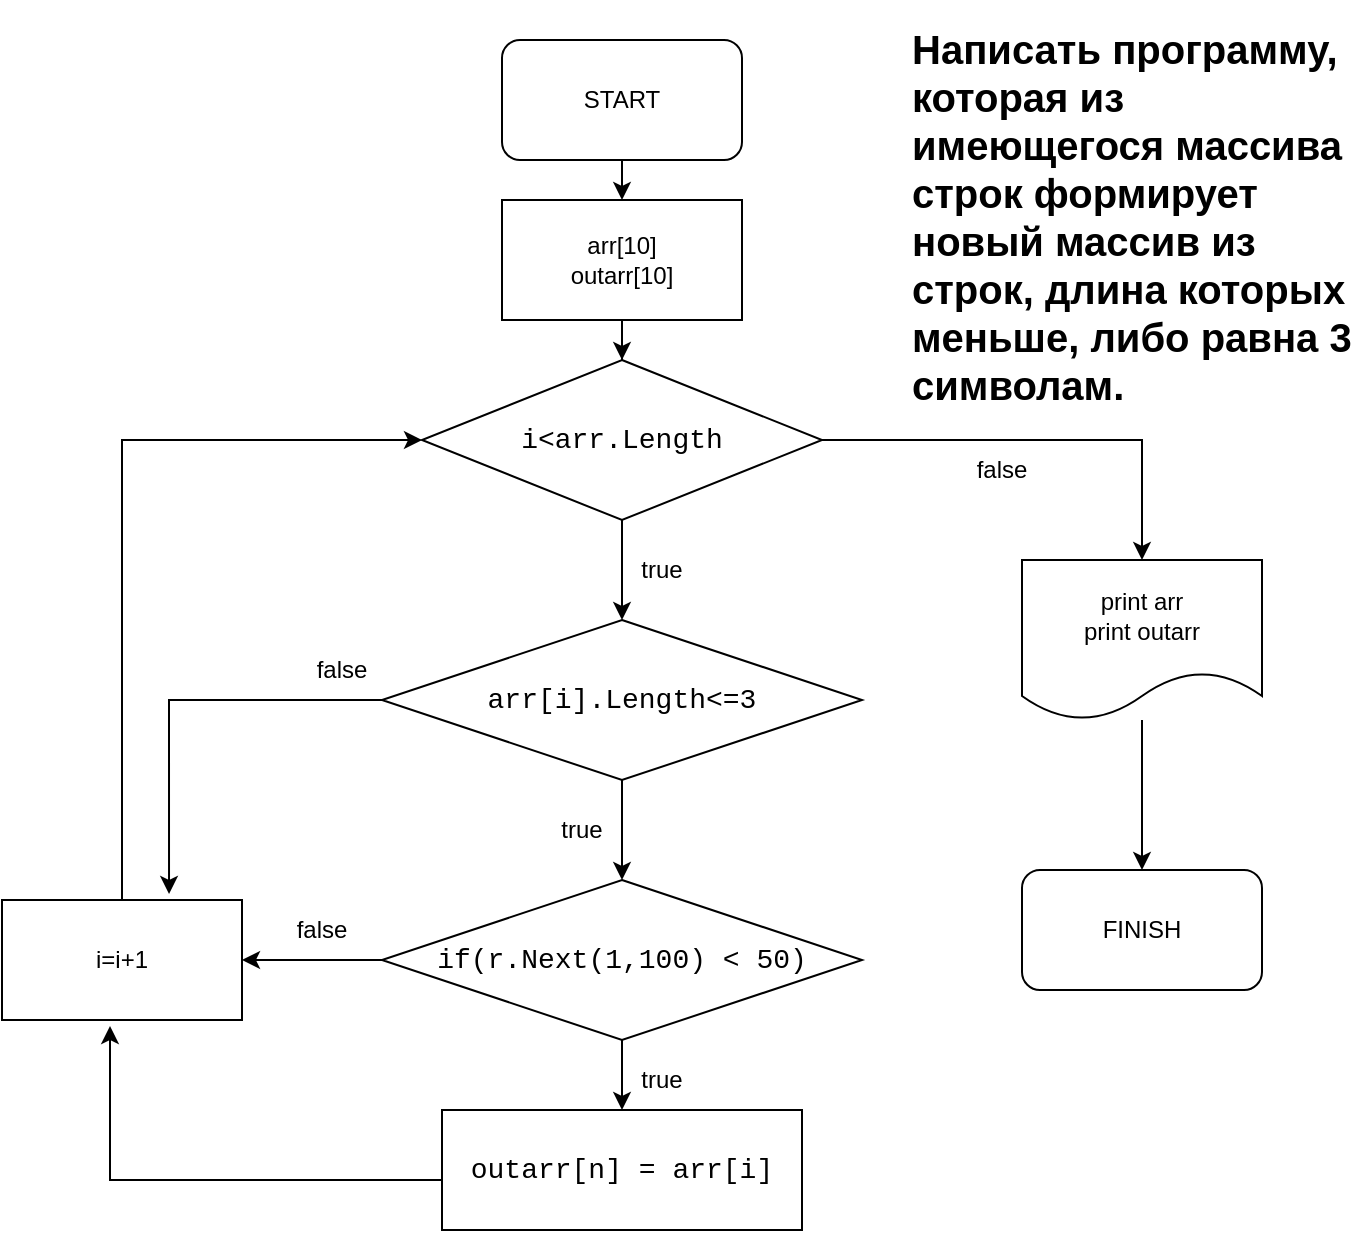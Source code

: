 <mxfile version="21.2.7" type="github">
  <diagram name="Страница 1" id="ZXxWVmoM-_RcAxKsygru">
    <mxGraphModel dx="1134" dy="614" grid="1" gridSize="10" guides="1" tooltips="1" connect="1" arrows="1" fold="1" page="1" pageScale="1" pageWidth="827" pageHeight="1169" math="0" shadow="0">
      <root>
        <mxCell id="0" />
        <mxCell id="1" parent="0" />
        <mxCell id="9VpWsme2xIUJFyUyPwxU-4" value="" style="edgeStyle=orthogonalEdgeStyle;rounded=0;orthogonalLoop=1;jettySize=auto;html=1;" parent="1" source="9VpWsme2xIUJFyUyPwxU-1" edge="1">
          <mxGeometry relative="1" as="geometry">
            <mxPoint x="410" y="100" as="targetPoint" />
          </mxGeometry>
        </mxCell>
        <mxCell id="9VpWsme2xIUJFyUyPwxU-1" value="START" style="rounded=1;whiteSpace=wrap;html=1;" parent="1" vertex="1">
          <mxGeometry x="350" y="20" width="120" height="60" as="geometry" />
        </mxCell>
        <mxCell id="c_KZ6jZtcO5i2P0w1yy3-6" value="" style="edgeStyle=orthogonalEdgeStyle;rounded=0;orthogonalLoop=1;jettySize=auto;html=1;" edge="1" parent="1" source="9VpWsme2xIUJFyUyPwxU-3" target="c_KZ6jZtcO5i2P0w1yy3-1">
          <mxGeometry relative="1" as="geometry" />
        </mxCell>
        <mxCell id="9VpWsme2xIUJFyUyPwxU-3" value="arr[10]&lt;br&gt;outarr[10]" style="rounded=0;whiteSpace=wrap;html=1;" parent="1" vertex="1">
          <mxGeometry x="350" y="100" width="120" height="60" as="geometry" />
        </mxCell>
        <mxCell id="9VpWsme2xIUJFyUyPwxU-9" value="" style="edgeStyle=orthogonalEdgeStyle;rounded=0;orthogonalLoop=1;jettySize=auto;html=1;" parent="1" source="9VpWsme2xIUJFyUyPwxU-6" target="9VpWsme2xIUJFyUyPwxU-7" edge="1">
          <mxGeometry relative="1" as="geometry" />
        </mxCell>
        <mxCell id="c_KZ6jZtcO5i2P0w1yy3-9" value="" style="edgeStyle=orthogonalEdgeStyle;rounded=0;orthogonalLoop=1;jettySize=auto;html=1;entryX=0.696;entryY=-0.05;entryDx=0;entryDy=0;entryPerimeter=0;" edge="1" parent="1" source="9VpWsme2xIUJFyUyPwxU-6" target="9VpWsme2xIUJFyUyPwxU-12">
          <mxGeometry relative="1" as="geometry">
            <mxPoint x="210" y="380" as="targetPoint" />
          </mxGeometry>
        </mxCell>
        <mxCell id="9VpWsme2xIUJFyUyPwxU-6" value="&lt;div style=&quot;font-family: Consolas, &amp;quot;Courier New&amp;quot;, monospace; font-size: 14px; line-height: 19px;&quot;&gt;&lt;span style=&quot;background-color: rgb(255, 255, 255);&quot;&gt;arr[i].Length&amp;lt;=3&lt;/span&gt;&lt;/div&gt;" style="rhombus;whiteSpace=wrap;html=1;" parent="1" vertex="1">
          <mxGeometry x="290" y="310" width="240" height="80" as="geometry" />
        </mxCell>
        <mxCell id="9VpWsme2xIUJFyUyPwxU-11" value="" style="edgeStyle=orthogonalEdgeStyle;rounded=0;orthogonalLoop=1;jettySize=auto;html=1;" parent="1" source="9VpWsme2xIUJFyUyPwxU-7" target="9VpWsme2xIUJFyUyPwxU-10" edge="1">
          <mxGeometry relative="1" as="geometry" />
        </mxCell>
        <mxCell id="9VpWsme2xIUJFyUyPwxU-13" value="" style="edgeStyle=orthogonalEdgeStyle;rounded=0;orthogonalLoop=1;jettySize=auto;html=1;" parent="1" source="9VpWsme2xIUJFyUyPwxU-7" target="9VpWsme2xIUJFyUyPwxU-12" edge="1">
          <mxGeometry relative="1" as="geometry" />
        </mxCell>
        <mxCell id="9VpWsme2xIUJFyUyPwxU-7" value="&lt;div style=&quot;font-family: Consolas, &amp;quot;Courier New&amp;quot;, monospace; font-size: 14px; line-height: 19px;&quot;&gt;&lt;span style=&quot;background-color: rgb(255, 255, 255);&quot;&gt;if(r.Next(1,100) &amp;lt; 50)&lt;/span&gt;&lt;/div&gt;" style="rhombus;whiteSpace=wrap;html=1;" parent="1" vertex="1">
          <mxGeometry x="290" y="440" width="240" height="80" as="geometry" />
        </mxCell>
        <mxCell id="9VpWsme2xIUJFyUyPwxU-22" value="" style="edgeStyle=orthogonalEdgeStyle;rounded=0;orthogonalLoop=1;jettySize=auto;html=1;entryX=0.45;entryY=1.05;entryDx=0;entryDy=0;entryPerimeter=0;exitX=0;exitY=0.5;exitDx=0;exitDy=0;" parent="1" source="9VpWsme2xIUJFyUyPwxU-10" target="9VpWsme2xIUJFyUyPwxU-12" edge="1">
          <mxGeometry relative="1" as="geometry">
            <mxPoint x="580" y="590" as="targetPoint" />
            <Array as="points">
              <mxPoint x="320" y="590" />
              <mxPoint x="154" y="590" />
            </Array>
            <mxPoint x="350" y="600" as="sourcePoint" />
          </mxGeometry>
        </mxCell>
        <mxCell id="9VpWsme2xIUJFyUyPwxU-10" value="&lt;div style=&quot;font-family: Consolas, &amp;quot;Courier New&amp;quot;, monospace; font-size: 14px; line-height: 19px;&quot;&gt;&lt;span style=&quot;background-color: rgb(255, 255, 255);&quot;&gt;outarr[n] = arr[i]&lt;/span&gt;&lt;/div&gt;" style="rounded=0;whiteSpace=wrap;html=1;" parent="1" vertex="1">
          <mxGeometry x="320" y="555" width="180" height="60" as="geometry" />
        </mxCell>
        <mxCell id="9VpWsme2xIUJFyUyPwxU-12" value="i=i+1" style="whiteSpace=wrap;html=1;" parent="1" vertex="1">
          <mxGeometry x="100" y="450" width="120" height="60" as="geometry" />
        </mxCell>
        <mxCell id="9VpWsme2xIUJFyUyPwxU-14" value="true" style="text;html=1;strokeColor=none;fillColor=none;align=center;verticalAlign=middle;whiteSpace=wrap;rounded=0;" parent="1" vertex="1">
          <mxGeometry x="400" y="525" width="60" height="30" as="geometry" />
        </mxCell>
        <mxCell id="9VpWsme2xIUJFyUyPwxU-15" value="false" style="text;html=1;strokeColor=none;fillColor=none;align=center;verticalAlign=middle;whiteSpace=wrap;rounded=0;" parent="1" vertex="1">
          <mxGeometry x="230" y="450" width="60" height="30" as="geometry" />
        </mxCell>
        <mxCell id="9VpWsme2xIUJFyUyPwxU-18" value="" style="endArrow=classic;html=1;rounded=0;exitX=0.5;exitY=0;exitDx=0;exitDy=0;entryX=0;entryY=0.5;entryDx=0;entryDy=0;" parent="1" target="c_KZ6jZtcO5i2P0w1yy3-1" edge="1" source="9VpWsme2xIUJFyUyPwxU-12">
          <mxGeometry width="50" height="50" relative="1" as="geometry">
            <mxPoint x="250" y="440" as="sourcePoint" />
            <mxPoint x="290" y="250" as="targetPoint" />
            <Array as="points">
              <mxPoint x="160" y="310" />
              <mxPoint x="160" y="220" />
              <mxPoint x="230" y="220" />
            </Array>
          </mxGeometry>
        </mxCell>
        <mxCell id="9VpWsme2xIUJFyUyPwxU-19" value="true" style="text;html=1;strokeColor=none;fillColor=none;align=center;verticalAlign=middle;whiteSpace=wrap;rounded=0;" parent="1" vertex="1">
          <mxGeometry x="360" y="400" width="60" height="30" as="geometry" />
        </mxCell>
        <mxCell id="9VpWsme2xIUJFyUyPwxU-26" value="" style="edgeStyle=orthogonalEdgeStyle;rounded=0;orthogonalLoop=1;jettySize=auto;html=1;" parent="1" source="9VpWsme2xIUJFyUyPwxU-23" target="9VpWsme2xIUJFyUyPwxU-25" edge="1">
          <mxGeometry relative="1" as="geometry" />
        </mxCell>
        <mxCell id="9VpWsme2xIUJFyUyPwxU-23" value="print arr&lt;br&gt;print outarr" style="shape=document;whiteSpace=wrap;html=1;boundedLbl=1;" parent="1" vertex="1">
          <mxGeometry x="610" y="280" width="120" height="80" as="geometry" />
        </mxCell>
        <mxCell id="9VpWsme2xIUJFyUyPwxU-25" value="FINISH" style="rounded=1;whiteSpace=wrap;html=1;" parent="1" vertex="1">
          <mxGeometry x="610" y="435" width="120" height="60" as="geometry" />
        </mxCell>
        <mxCell id="9VpWsme2xIUJFyUyPwxU-27" value="&lt;h1 style=&quot;font-size: 20px;&quot;&gt;&lt;font style=&quot;font-size: 20px;&quot;&gt;Написать программу, которая из имеющегося массива строк формирует новый массив&amp;nbsp;&lt;/font&gt;из строк, длина которых меньше, либо равна 3 символам.&lt;/h1&gt;" style="text;html=1;strokeColor=none;fillColor=none;spacing=5;spacingTop=-20;whiteSpace=wrap;overflow=hidden;rounded=0;" parent="1" vertex="1">
          <mxGeometry x="550" y="10" width="230" height="220" as="geometry" />
        </mxCell>
        <mxCell id="c_KZ6jZtcO5i2P0w1yy3-4" value="" style="edgeStyle=orthogonalEdgeStyle;rounded=0;orthogonalLoop=1;jettySize=auto;html=1;" edge="1" parent="1" source="c_KZ6jZtcO5i2P0w1yy3-1" target="9VpWsme2xIUJFyUyPwxU-6">
          <mxGeometry relative="1" as="geometry" />
        </mxCell>
        <mxCell id="c_KZ6jZtcO5i2P0w1yy3-5" value="" style="edgeStyle=orthogonalEdgeStyle;rounded=0;orthogonalLoop=1;jettySize=auto;html=1;entryX=0.5;entryY=0;entryDx=0;entryDy=0;" edge="1" parent="1" source="c_KZ6jZtcO5i2P0w1yy3-1" target="9VpWsme2xIUJFyUyPwxU-23">
          <mxGeometry relative="1" as="geometry" />
        </mxCell>
        <mxCell id="c_KZ6jZtcO5i2P0w1yy3-1" value="&lt;div style=&quot;font-family: Consolas, &amp;quot;Courier New&amp;quot;, monospace; font-size: 14px; line-height: 19px;&quot;&gt;&lt;span style=&quot;background-color: rgb(255, 255, 255);&quot;&gt;i&amp;lt;arr.Length&lt;/span&gt;&lt;/div&gt;" style="rhombus;whiteSpace=wrap;html=1;" vertex="1" parent="1">
          <mxGeometry x="310" y="180" width="200" height="80" as="geometry" />
        </mxCell>
        <mxCell id="c_KZ6jZtcO5i2P0w1yy3-7" value="true" style="text;html=1;strokeColor=none;fillColor=none;align=center;verticalAlign=middle;whiteSpace=wrap;rounded=0;" vertex="1" parent="1">
          <mxGeometry x="400" y="270" width="60" height="30" as="geometry" />
        </mxCell>
        <mxCell id="c_KZ6jZtcO5i2P0w1yy3-8" value="false" style="text;html=1;strokeColor=none;fillColor=none;align=center;verticalAlign=middle;whiteSpace=wrap;rounded=0;" vertex="1" parent="1">
          <mxGeometry x="580" y="220" width="40" height="30" as="geometry" />
        </mxCell>
        <mxCell id="c_KZ6jZtcO5i2P0w1yy3-10" value="false" style="text;html=1;strokeColor=none;fillColor=none;align=center;verticalAlign=middle;whiteSpace=wrap;rounded=0;" vertex="1" parent="1">
          <mxGeometry x="240" y="320" width="60" height="30" as="geometry" />
        </mxCell>
      </root>
    </mxGraphModel>
  </diagram>
</mxfile>

